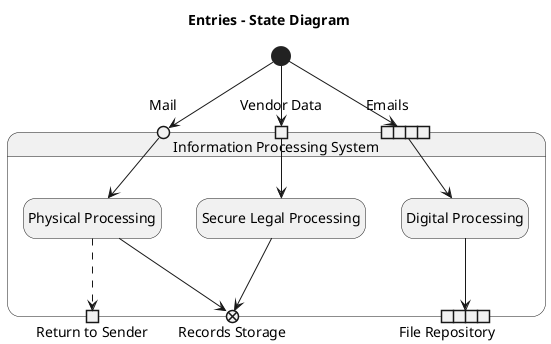 @startuml Entries_and_Exits

title Entries - State Diagram

hide empty description

state "Information Processing System" as IFS {
  state Mail <<entryPoint>>
  state  "Vendor Data" as VD <<inputpin>>
  state "Emails" as EM <<expansionInput>>
  state "Physical Processing" as PP
  state "Digital Processing" as DP
  state "Secure Legal Processing" as SLP
  state "Records Storage" as RS
  state "File Repository" as FR
  state "Return to Sender" as RTS
  Mail --> PP
  EM -> DP
  VD -> SLP
  SLP --> RS <<exitPoint>>
  PP --> RS <<exitPoint>>
  DP --> FR <<expansionOutput>>
  PP -[dashed]-> RTS <<outputPin>>
}

[*] --> Mail
[*] --> VD
[*] --> EM




@enduml